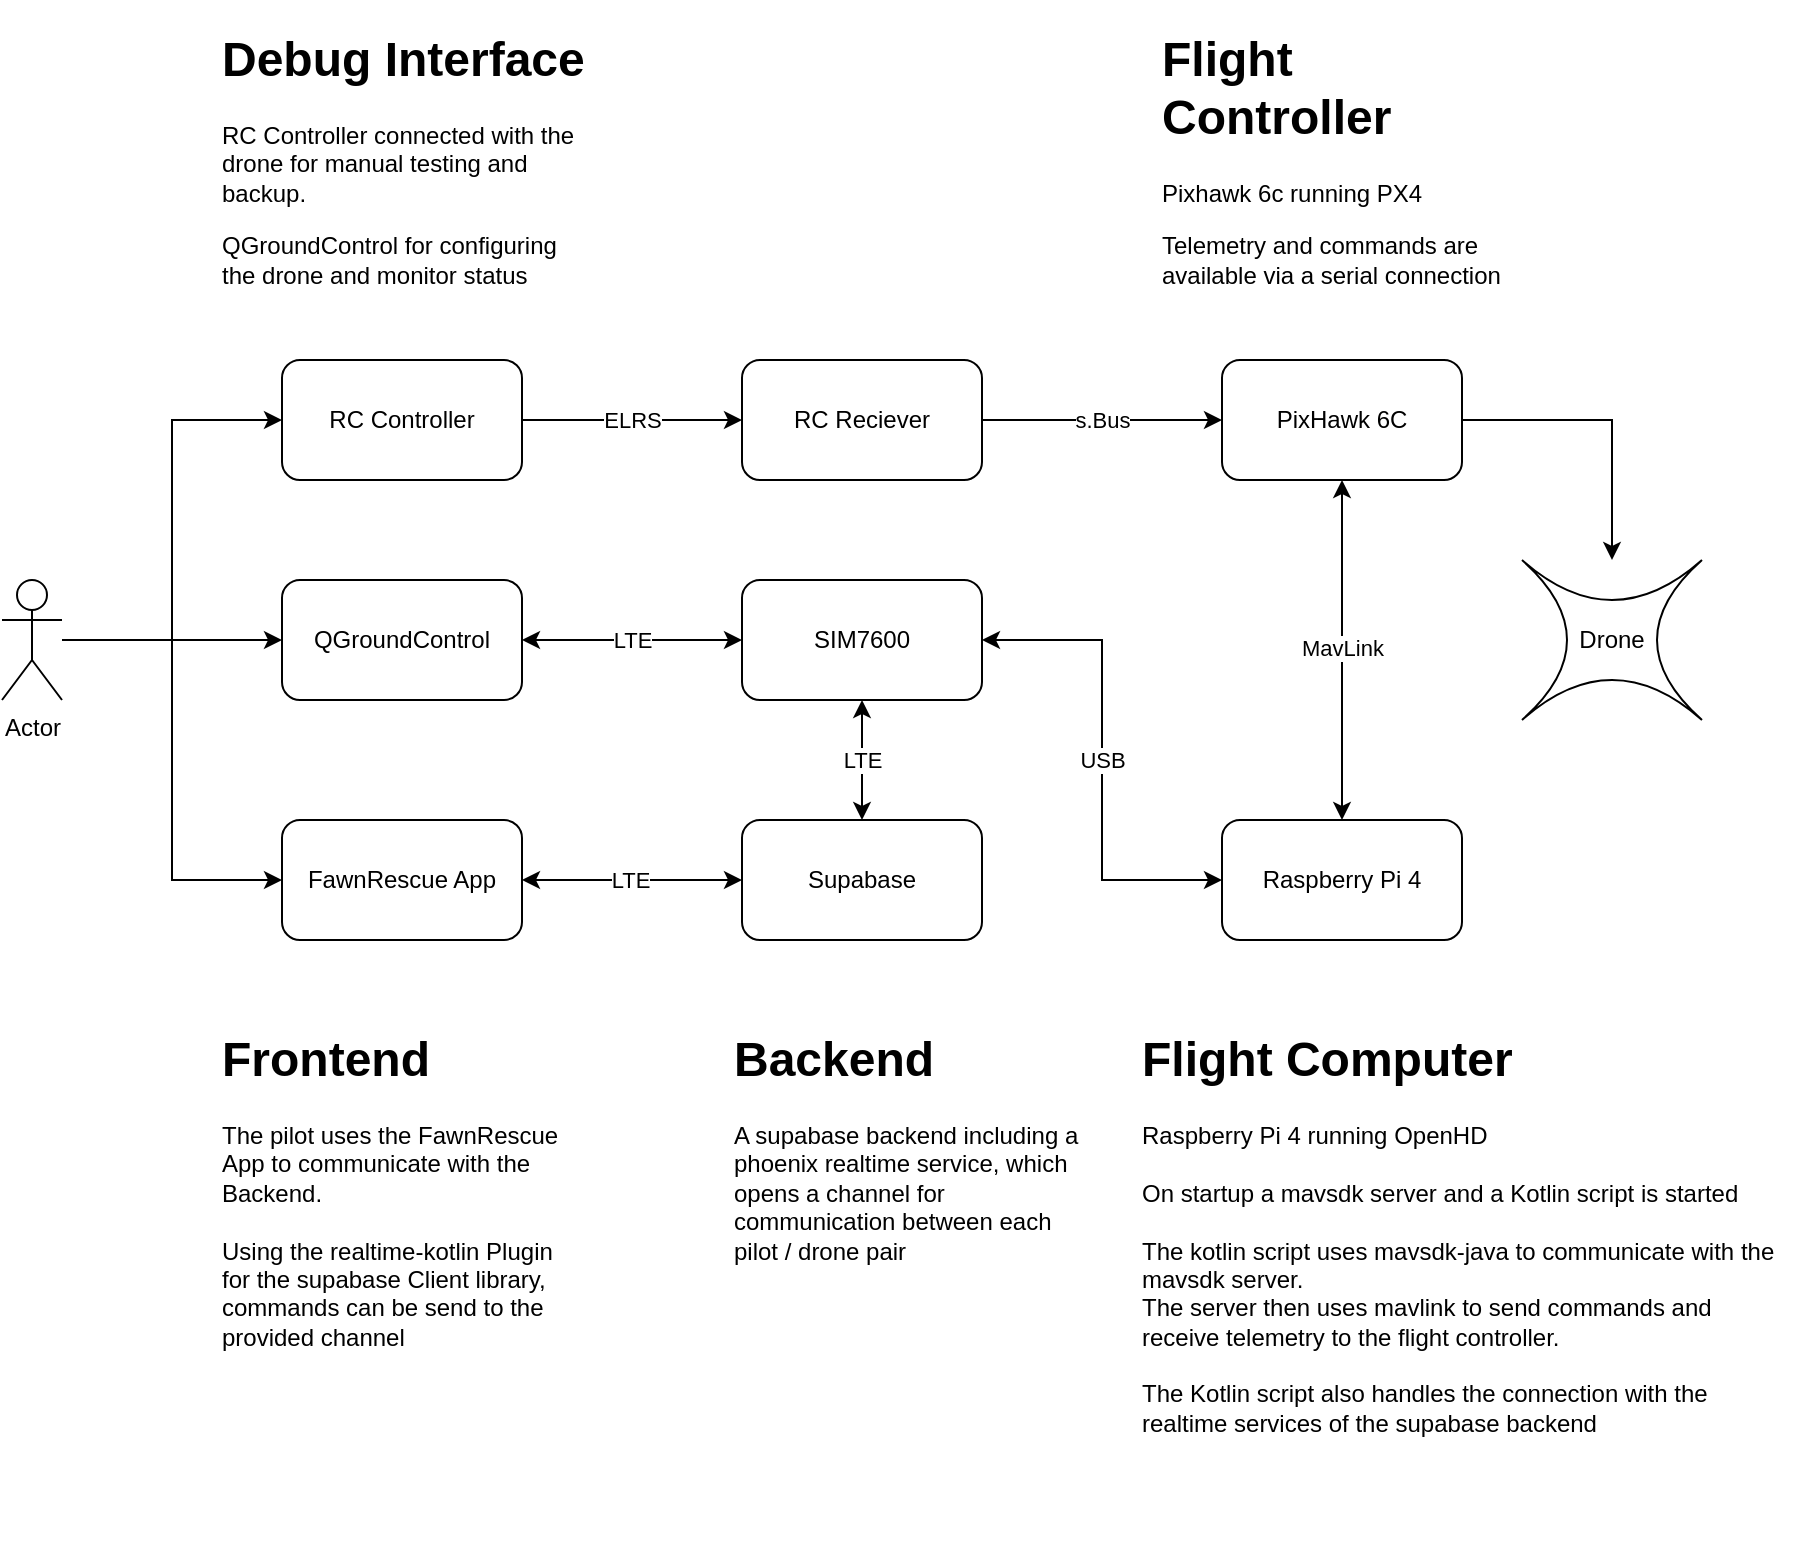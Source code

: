 <mxfile version="24.0.5" type="github">
  <diagram name="Page-1" id="nDaKL3ebdBdOYoQSPej4">
    <mxGraphModel dx="2284" dy="1838" grid="1" gridSize="10" guides="1" tooltips="1" connect="1" arrows="1" fold="1" page="1" pageScale="1" pageWidth="850" pageHeight="1100" math="0" shadow="0">
      <root>
        <mxCell id="0" />
        <mxCell id="1" parent="0" />
        <mxCell id="FN8Vr58lcdlTgOEtNpjS-21" style="edgeStyle=orthogonalEdgeStyle;rounded=0;orthogonalLoop=1;jettySize=auto;html=1;entryX=0;entryY=0.5;entryDx=0;entryDy=0;" parent="1" source="FN8Vr58lcdlTgOEtNpjS-1" target="FN8Vr58lcdlTgOEtNpjS-13" edge="1">
          <mxGeometry relative="1" as="geometry" />
        </mxCell>
        <mxCell id="aVtWpzRtRZH0ED8oaGCE-13" style="edgeStyle=orthogonalEdgeStyle;rounded=0;orthogonalLoop=1;jettySize=auto;html=1;" edge="1" parent="1" source="FN8Vr58lcdlTgOEtNpjS-1" target="aVtWpzRtRZH0ED8oaGCE-3">
          <mxGeometry relative="1" as="geometry" />
        </mxCell>
        <mxCell id="aVtWpzRtRZH0ED8oaGCE-14" style="edgeStyle=orthogonalEdgeStyle;rounded=0;orthogonalLoop=1;jettySize=auto;html=1;entryX=0;entryY=0.5;entryDx=0;entryDy=0;" edge="1" parent="1" source="FN8Vr58lcdlTgOEtNpjS-1" target="aVtWpzRtRZH0ED8oaGCE-4">
          <mxGeometry relative="1" as="geometry" />
        </mxCell>
        <mxCell id="FN8Vr58lcdlTgOEtNpjS-1" value="Actor" style="shape=umlActor;verticalLabelPosition=bottom;verticalAlign=top;html=1;outlineConnect=0;" parent="1" vertex="1">
          <mxGeometry x="-490" y="180" width="30" height="60" as="geometry" />
        </mxCell>
        <mxCell id="FN8Vr58lcdlTgOEtNpjS-4" value="Drone" style="shape=switch;whiteSpace=wrap;html=1;" parent="1" vertex="1">
          <mxGeometry x="270" y="170" width="90" height="80" as="geometry" />
        </mxCell>
        <mxCell id="FN8Vr58lcdlTgOEtNpjS-9" style="edgeStyle=orthogonalEdgeStyle;rounded=0;orthogonalLoop=1;jettySize=auto;html=1;entryX=0.5;entryY=0;entryDx=0;entryDy=0;startArrow=classic;startFill=1;" parent="1" source="FN8Vr58lcdlTgOEtNpjS-6" target="FN8Vr58lcdlTgOEtNpjS-7" edge="1">
          <mxGeometry relative="1" as="geometry" />
        </mxCell>
        <mxCell id="FN8Vr58lcdlTgOEtNpjS-10" value="MavLink" style="edgeLabel;html=1;align=center;verticalAlign=middle;resizable=0;points=[];" parent="FN8Vr58lcdlTgOEtNpjS-9" vertex="1" connectable="0">
          <mxGeometry x="-0.013" y="3" relative="1" as="geometry">
            <mxPoint x="-3" as="offset" />
          </mxGeometry>
        </mxCell>
        <mxCell id="FN8Vr58lcdlTgOEtNpjS-22" style="edgeStyle=orthogonalEdgeStyle;rounded=0;orthogonalLoop=1;jettySize=auto;html=1;" parent="1" source="FN8Vr58lcdlTgOEtNpjS-6" target="FN8Vr58lcdlTgOEtNpjS-4" edge="1">
          <mxGeometry relative="1" as="geometry" />
        </mxCell>
        <mxCell id="FN8Vr58lcdlTgOEtNpjS-6" value="&lt;div&gt;PixHawk 6C&lt;/div&gt;" style="rounded=1;whiteSpace=wrap;html=1;" parent="1" vertex="1">
          <mxGeometry x="120" y="70" width="120" height="60" as="geometry" />
        </mxCell>
        <mxCell id="aVtWpzRtRZH0ED8oaGCE-12" value="USB" style="edgeStyle=orthogonalEdgeStyle;rounded=0;orthogonalLoop=1;jettySize=auto;html=1;entryX=1;entryY=0.5;entryDx=0;entryDy=0;startArrow=classic;startFill=1;" edge="1" parent="1" source="FN8Vr58lcdlTgOEtNpjS-7" target="aVtWpzRtRZH0ED8oaGCE-1">
          <mxGeometry relative="1" as="geometry" />
        </mxCell>
        <mxCell id="FN8Vr58lcdlTgOEtNpjS-7" value="Raspberry Pi 4" style="rounded=1;whiteSpace=wrap;html=1;" parent="1" vertex="1">
          <mxGeometry x="120" y="300" width="120" height="60" as="geometry" />
        </mxCell>
        <mxCell id="FN8Vr58lcdlTgOEtNpjS-8" value="&lt;h1&gt;Flight Controller&lt;br&gt;&lt;/h1&gt;&lt;p&gt;Pixhawk 6c running PX4&lt;/p&gt;&lt;p&gt;Telemetry and commands are available via a serial connection&lt;br&gt;&lt;/p&gt;" style="text;html=1;strokeColor=none;fillColor=none;spacing=5;spacingTop=-20;whiteSpace=wrap;overflow=hidden;rounded=0;" parent="1" vertex="1">
          <mxGeometry x="85" y="-100" width="190" height="150" as="geometry" />
        </mxCell>
        <mxCell id="FN8Vr58lcdlTgOEtNpjS-11" value="&lt;h1&gt;Flight Computer&lt;br&gt;&lt;/h1&gt;&lt;div&gt;Raspberry Pi 4 running OpenHD&lt;/div&gt;&lt;div&gt;&lt;br&gt;&lt;/div&gt;&lt;div&gt;On startup a mavsdk server and a Kotlin script is started&lt;/div&gt;&lt;div&gt;&lt;br&gt;&lt;/div&gt;&lt;div&gt;The kotlin script uses mavsdk-java to communicate with the mavsdk server.&lt;/div&gt;&lt;div&gt;The server then uses mavlink to send commands and receive telemetry to the flight controller.&lt;/div&gt;&lt;div&gt;&lt;br&gt;&lt;/div&gt;&lt;div&gt;The Kotlin script also handles the connection with the realtime services of the supabase backend&lt;br&gt;&lt;/div&gt;" style="text;html=1;strokeColor=none;fillColor=none;spacing=5;spacingTop=-20;whiteSpace=wrap;overflow=hidden;rounded=0;" parent="1" vertex="1">
          <mxGeometry x="75" y="400" width="330" height="260" as="geometry" />
        </mxCell>
        <mxCell id="aVtWpzRtRZH0ED8oaGCE-11" value="LTE" style="edgeStyle=orthogonalEdgeStyle;rounded=0;orthogonalLoop=1;jettySize=auto;html=1;entryX=0.5;entryY=1;entryDx=0;entryDy=0;startArrow=classic;startFill=1;" edge="1" parent="1" source="FN8Vr58lcdlTgOEtNpjS-12" target="aVtWpzRtRZH0ED8oaGCE-1">
          <mxGeometry relative="1" as="geometry" />
        </mxCell>
        <mxCell id="FN8Vr58lcdlTgOEtNpjS-12" value="Supabase" style="rounded=1;whiteSpace=wrap;html=1;" parent="1" vertex="1">
          <mxGeometry x="-120" y="300" width="120" height="60" as="geometry" />
        </mxCell>
        <mxCell id="FN8Vr58lcdlTgOEtNpjS-17" style="edgeStyle=orthogonalEdgeStyle;rounded=0;orthogonalLoop=1;jettySize=auto;html=1;entryX=0;entryY=0.5;entryDx=0;entryDy=0;startArrow=classic;startFill=1;" parent="1" source="FN8Vr58lcdlTgOEtNpjS-13" target="FN8Vr58lcdlTgOEtNpjS-12" edge="1">
          <mxGeometry relative="1" as="geometry" />
        </mxCell>
        <mxCell id="FN8Vr58lcdlTgOEtNpjS-18" value="LTE" style="edgeLabel;html=1;align=center;verticalAlign=middle;resizable=0;points=[];" parent="FN8Vr58lcdlTgOEtNpjS-17" vertex="1" connectable="0">
          <mxGeometry x="-0.017" relative="1" as="geometry">
            <mxPoint as="offset" />
          </mxGeometry>
        </mxCell>
        <mxCell id="FN8Vr58lcdlTgOEtNpjS-13" value="FawnRescue App" style="rounded=1;whiteSpace=wrap;html=1;" parent="1" vertex="1">
          <mxGeometry x="-350" y="300" width="120" height="60" as="geometry" />
        </mxCell>
        <mxCell id="FN8Vr58lcdlTgOEtNpjS-14" value="&lt;h1&gt;Backend&lt;br&gt;&lt;/h1&gt;&lt;div&gt;A supabase backend including a phoenix realtime service, which opens a channel for communication between each&amp;nbsp;&lt;/div&gt;&lt;div&gt;pilot / drone pair&lt;/div&gt;" style="text;html=1;strokeColor=none;fillColor=none;spacing=5;spacingTop=-20;whiteSpace=wrap;overflow=hidden;rounded=0;" parent="1" vertex="1">
          <mxGeometry x="-129" y="400" width="190" height="140" as="geometry" />
        </mxCell>
        <mxCell id="FN8Vr58lcdlTgOEtNpjS-19" value="&lt;h1&gt;Frontend&lt;br&gt;&lt;/h1&gt;&lt;div&gt;The pilot uses the FawnRescue App to communicate with the Backend.&lt;/div&gt;&lt;div&gt;&lt;br&gt;&lt;/div&gt;&lt;div&gt;Using the realtime-kotlin Plugin for the supabase Client library, commands can be send to the provided channel&lt;br&gt;&lt;/div&gt;" style="text;html=1;strokeColor=none;fillColor=none;spacing=5;spacingTop=-20;whiteSpace=wrap;overflow=hidden;rounded=0;" parent="1" vertex="1">
          <mxGeometry x="-385" y="400" width="190" height="180" as="geometry" />
        </mxCell>
        <mxCell id="aVtWpzRtRZH0ED8oaGCE-10" value="LTE" style="edgeStyle=orthogonalEdgeStyle;rounded=0;orthogonalLoop=1;jettySize=auto;html=1;entryX=1;entryY=0.5;entryDx=0;entryDy=0;startArrow=classic;startFill=1;" edge="1" parent="1" source="aVtWpzRtRZH0ED8oaGCE-1" target="aVtWpzRtRZH0ED8oaGCE-3">
          <mxGeometry relative="1" as="geometry" />
        </mxCell>
        <mxCell id="aVtWpzRtRZH0ED8oaGCE-1" value="SIM7600" style="rounded=1;whiteSpace=wrap;html=1;" vertex="1" parent="1">
          <mxGeometry x="-120" y="180" width="120" height="60" as="geometry" />
        </mxCell>
        <mxCell id="aVtWpzRtRZH0ED8oaGCE-8" value="s.Bus" style="edgeStyle=orthogonalEdgeStyle;rounded=0;orthogonalLoop=1;jettySize=auto;html=1;" edge="1" parent="1" source="aVtWpzRtRZH0ED8oaGCE-2" target="FN8Vr58lcdlTgOEtNpjS-6">
          <mxGeometry relative="1" as="geometry" />
        </mxCell>
        <mxCell id="aVtWpzRtRZH0ED8oaGCE-2" value="RC Reciever" style="rounded=1;whiteSpace=wrap;html=1;" vertex="1" parent="1">
          <mxGeometry x="-120" y="70" width="120" height="60" as="geometry" />
        </mxCell>
        <mxCell id="aVtWpzRtRZH0ED8oaGCE-3" value="QGroundControl" style="rounded=1;whiteSpace=wrap;html=1;" vertex="1" parent="1">
          <mxGeometry x="-350" y="180" width="120" height="60" as="geometry" />
        </mxCell>
        <mxCell id="aVtWpzRtRZH0ED8oaGCE-7" value="ELRS" style="edgeStyle=orthogonalEdgeStyle;rounded=0;orthogonalLoop=1;jettySize=auto;html=1;" edge="1" parent="1" source="aVtWpzRtRZH0ED8oaGCE-4" target="aVtWpzRtRZH0ED8oaGCE-2">
          <mxGeometry relative="1" as="geometry" />
        </mxCell>
        <mxCell id="aVtWpzRtRZH0ED8oaGCE-4" value="RC Controller" style="rounded=1;whiteSpace=wrap;html=1;" vertex="1" parent="1">
          <mxGeometry x="-350" y="70" width="120" height="60" as="geometry" />
        </mxCell>
        <mxCell id="aVtWpzRtRZH0ED8oaGCE-15" value="&lt;h1&gt;Debug Interface&lt;/h1&gt;&lt;p&gt;RC Controller connected with the drone for manual testing and backup.&lt;/p&gt;&lt;p&gt;QGroundControl for configuring the drone and monitor status&lt;/p&gt;" style="text;html=1;strokeColor=none;fillColor=none;spacing=5;spacingTop=-20;whiteSpace=wrap;overflow=hidden;rounded=0;" vertex="1" parent="1">
          <mxGeometry x="-385" y="-100" width="190" height="150" as="geometry" />
        </mxCell>
      </root>
    </mxGraphModel>
  </diagram>
</mxfile>
